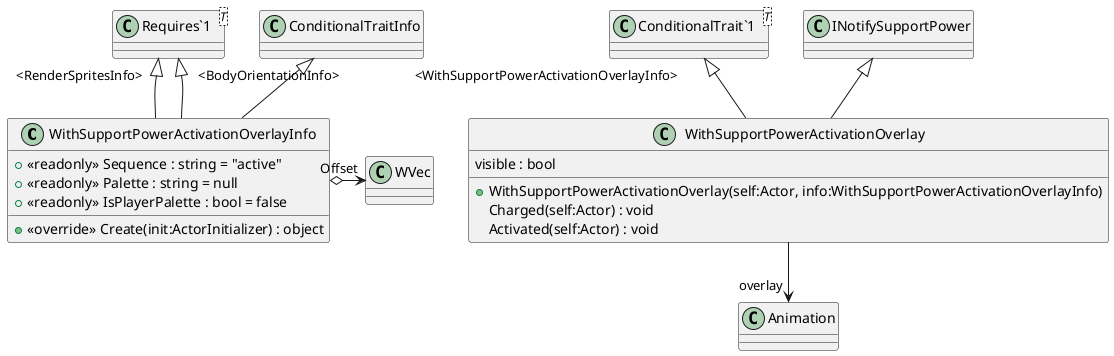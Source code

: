 @startuml
class WithSupportPowerActivationOverlayInfo {
    + <<readonly>> Sequence : string = "active"
    + <<readonly>> Palette : string = null
    + <<readonly>> IsPlayerPalette : bool = false
    + <<override>> Create(init:ActorInitializer) : object
}
class WithSupportPowerActivationOverlay {
    visible : bool
    + WithSupportPowerActivationOverlay(self:Actor, info:WithSupportPowerActivationOverlayInfo)
    Charged(self:Actor) : void
    Activated(self:Actor) : void
}
class "Requires`1"<T> {
}
class "ConditionalTrait`1"<T> {
}
ConditionalTraitInfo <|-- WithSupportPowerActivationOverlayInfo
"Requires`1" "<RenderSpritesInfo>" <|-- WithSupportPowerActivationOverlayInfo
"Requires`1" "<BodyOrientationInfo>" <|-- WithSupportPowerActivationOverlayInfo
WithSupportPowerActivationOverlayInfo o-> "Offset" WVec
"ConditionalTrait`1" "<WithSupportPowerActivationOverlayInfo>" <|-- WithSupportPowerActivationOverlay
INotifySupportPower <|-- WithSupportPowerActivationOverlay
WithSupportPowerActivationOverlay --> "overlay" Animation
@enduml
